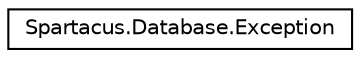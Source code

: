 digraph "Gráfico de Hierarquia de Classes"
{
  edge [fontname="Helvetica",fontsize="10",labelfontname="Helvetica",labelfontsize="10"];
  node [fontname="Helvetica",fontsize="10",shape=record];
  rankdir="LR";
  Node1 [label="Spartacus.Database.Exception",height=0.2,width=0.4,color="black", fillcolor="white", style="filled",URL="$classSpartacus_1_1Database_1_1Exception.html",tooltip="Classe Spartacus.Database.Exception. Herda da classe System.Exception. "];
}
